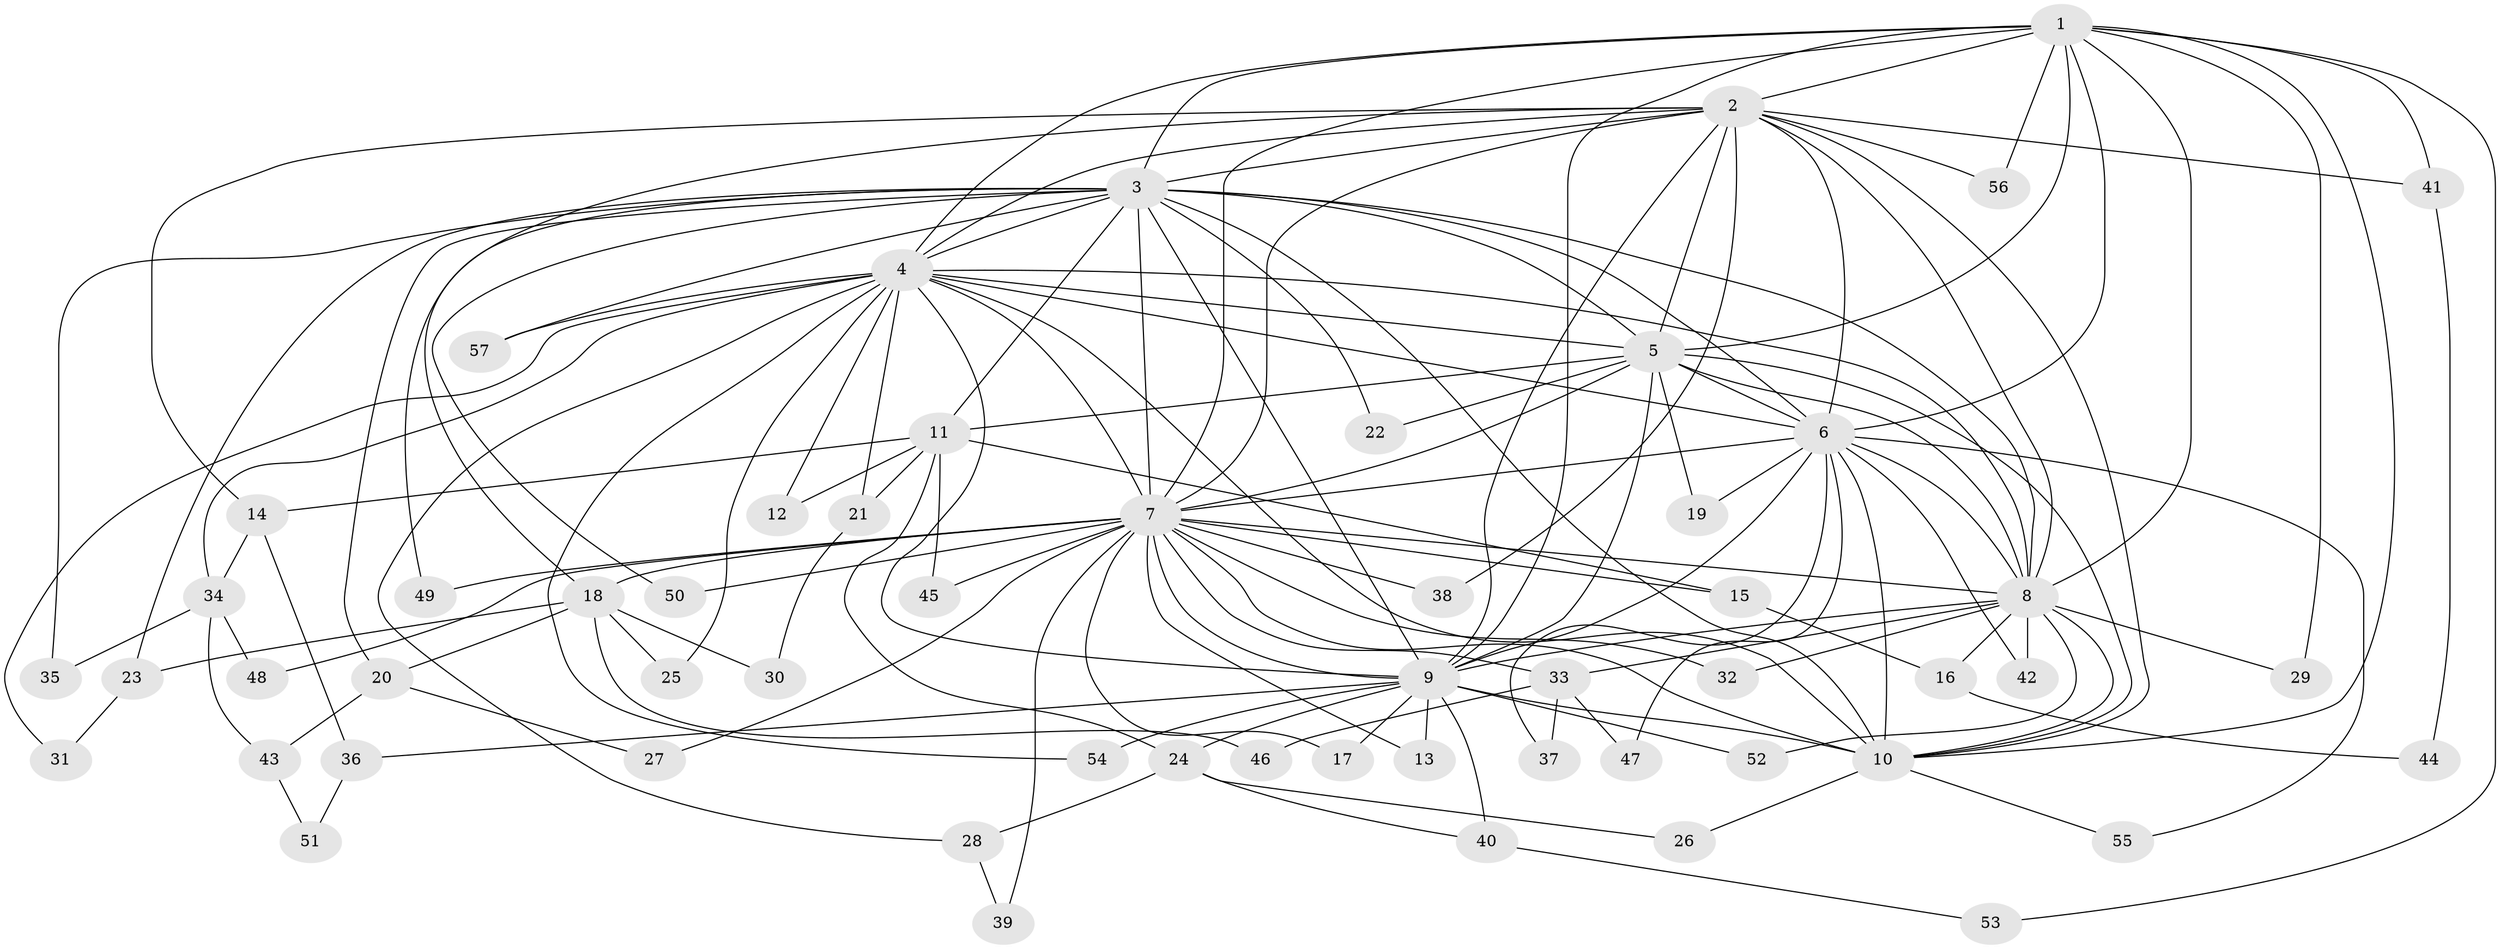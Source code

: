 // coarse degree distribution, {19: 0.02564102564102564, 14: 0.02564102564102564, 17: 0.05128205128205128, 10: 0.02564102564102564, 11: 0.02564102564102564, 13: 0.02564102564102564, 8: 0.05128205128205128, 5: 0.10256410256410256, 3: 0.20512820512820512, 2: 0.4358974358974359, 7: 0.02564102564102564}
// Generated by graph-tools (version 1.1) at 2025/23/03/03/25 07:23:36]
// undirected, 57 vertices, 139 edges
graph export_dot {
graph [start="1"]
  node [color=gray90,style=filled];
  1;
  2;
  3;
  4;
  5;
  6;
  7;
  8;
  9;
  10;
  11;
  12;
  13;
  14;
  15;
  16;
  17;
  18;
  19;
  20;
  21;
  22;
  23;
  24;
  25;
  26;
  27;
  28;
  29;
  30;
  31;
  32;
  33;
  34;
  35;
  36;
  37;
  38;
  39;
  40;
  41;
  42;
  43;
  44;
  45;
  46;
  47;
  48;
  49;
  50;
  51;
  52;
  53;
  54;
  55;
  56;
  57;
  1 -- 2;
  1 -- 3;
  1 -- 4;
  1 -- 5;
  1 -- 6;
  1 -- 7;
  1 -- 8;
  1 -- 9;
  1 -- 10;
  1 -- 29;
  1 -- 41;
  1 -- 53;
  1 -- 56;
  2 -- 3;
  2 -- 4;
  2 -- 5;
  2 -- 6;
  2 -- 7;
  2 -- 8;
  2 -- 9;
  2 -- 10;
  2 -- 14;
  2 -- 18;
  2 -- 38;
  2 -- 41;
  2 -- 56;
  3 -- 4;
  3 -- 5;
  3 -- 6;
  3 -- 7;
  3 -- 8;
  3 -- 9;
  3 -- 10;
  3 -- 11;
  3 -- 20;
  3 -- 22;
  3 -- 23;
  3 -- 35;
  3 -- 49;
  3 -- 50;
  3 -- 57;
  4 -- 5;
  4 -- 6;
  4 -- 7;
  4 -- 8;
  4 -- 9;
  4 -- 10;
  4 -- 12;
  4 -- 21;
  4 -- 25;
  4 -- 28;
  4 -- 31;
  4 -- 34;
  4 -- 54;
  4 -- 57;
  5 -- 6;
  5 -- 7;
  5 -- 8;
  5 -- 9;
  5 -- 10;
  5 -- 11;
  5 -- 19;
  5 -- 22;
  6 -- 7;
  6 -- 8;
  6 -- 9;
  6 -- 10;
  6 -- 19;
  6 -- 37;
  6 -- 42;
  6 -- 47;
  6 -- 55;
  7 -- 8;
  7 -- 9;
  7 -- 10;
  7 -- 13;
  7 -- 15;
  7 -- 17;
  7 -- 18;
  7 -- 27;
  7 -- 32;
  7 -- 33;
  7 -- 38;
  7 -- 39;
  7 -- 45;
  7 -- 48;
  7 -- 49;
  7 -- 50;
  8 -- 9;
  8 -- 10;
  8 -- 16;
  8 -- 29;
  8 -- 32;
  8 -- 33;
  8 -- 42;
  8 -- 52;
  9 -- 10;
  9 -- 13;
  9 -- 17;
  9 -- 24;
  9 -- 36;
  9 -- 40;
  9 -- 52;
  9 -- 54;
  10 -- 26;
  10 -- 55;
  11 -- 12;
  11 -- 14;
  11 -- 15;
  11 -- 21;
  11 -- 24;
  11 -- 45;
  14 -- 34;
  14 -- 36;
  15 -- 16;
  16 -- 44;
  18 -- 20;
  18 -- 23;
  18 -- 25;
  18 -- 30;
  18 -- 46;
  20 -- 27;
  20 -- 43;
  21 -- 30;
  23 -- 31;
  24 -- 26;
  24 -- 28;
  24 -- 40;
  28 -- 39;
  33 -- 37;
  33 -- 46;
  33 -- 47;
  34 -- 35;
  34 -- 43;
  34 -- 48;
  36 -- 51;
  40 -- 53;
  41 -- 44;
  43 -- 51;
}
